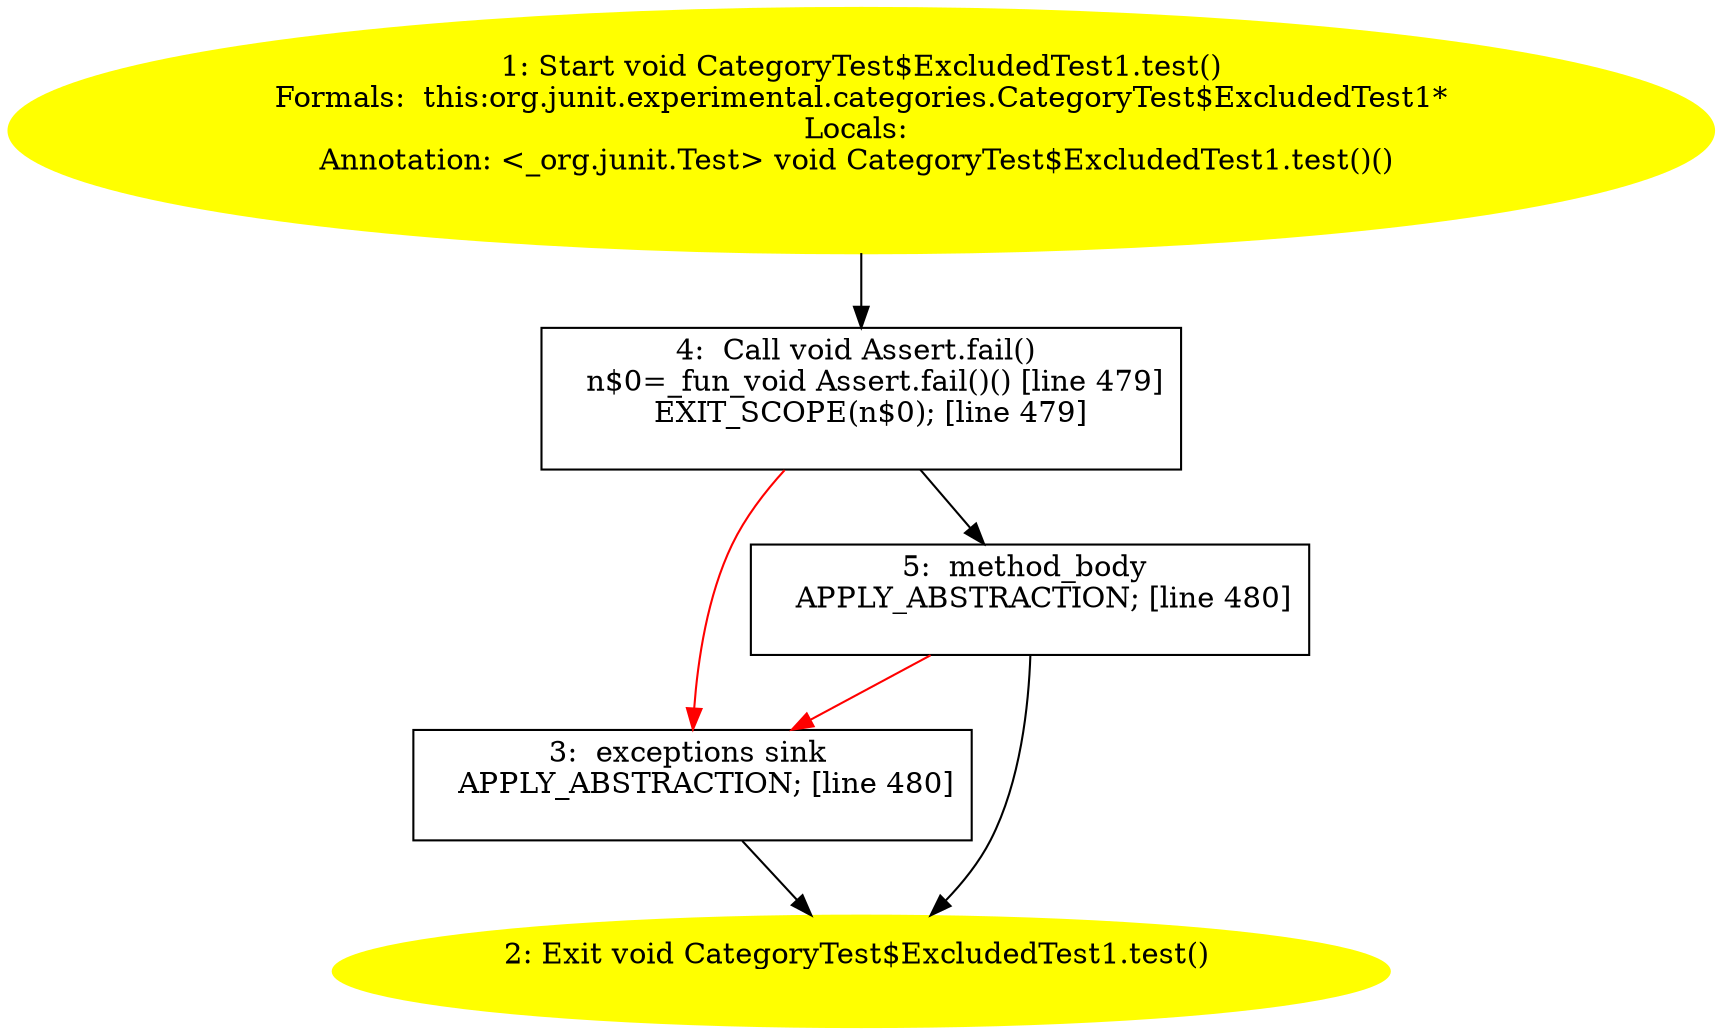 /* @generated */
digraph cfg {
"org.junit.experimental.categories.CategoryTest$ExcludedTest1.test():void.793f20ad02600606fa3b0182db19b493_1" [label="1: Start void CategoryTest$ExcludedTest1.test()\nFormals:  this:org.junit.experimental.categories.CategoryTest$ExcludedTest1*\nLocals: \nAnnotation: <_org.junit.Test> void CategoryTest$ExcludedTest1.test()() \n  " color=yellow style=filled]
	

	 "org.junit.experimental.categories.CategoryTest$ExcludedTest1.test():void.793f20ad02600606fa3b0182db19b493_1" -> "org.junit.experimental.categories.CategoryTest$ExcludedTest1.test():void.793f20ad02600606fa3b0182db19b493_4" ;
"org.junit.experimental.categories.CategoryTest$ExcludedTest1.test():void.793f20ad02600606fa3b0182db19b493_2" [label="2: Exit void CategoryTest$ExcludedTest1.test() \n  " color=yellow style=filled]
	

"org.junit.experimental.categories.CategoryTest$ExcludedTest1.test():void.793f20ad02600606fa3b0182db19b493_3" [label="3:  exceptions sink \n   APPLY_ABSTRACTION; [line 480]\n " shape="box"]
	

	 "org.junit.experimental.categories.CategoryTest$ExcludedTest1.test():void.793f20ad02600606fa3b0182db19b493_3" -> "org.junit.experimental.categories.CategoryTest$ExcludedTest1.test():void.793f20ad02600606fa3b0182db19b493_2" ;
"org.junit.experimental.categories.CategoryTest$ExcludedTest1.test():void.793f20ad02600606fa3b0182db19b493_4" [label="4:  Call void Assert.fail() \n   n$0=_fun_void Assert.fail()() [line 479]\n  EXIT_SCOPE(n$0); [line 479]\n " shape="box"]
	

	 "org.junit.experimental.categories.CategoryTest$ExcludedTest1.test():void.793f20ad02600606fa3b0182db19b493_4" -> "org.junit.experimental.categories.CategoryTest$ExcludedTest1.test():void.793f20ad02600606fa3b0182db19b493_5" ;
	 "org.junit.experimental.categories.CategoryTest$ExcludedTest1.test():void.793f20ad02600606fa3b0182db19b493_4" -> "org.junit.experimental.categories.CategoryTest$ExcludedTest1.test():void.793f20ad02600606fa3b0182db19b493_3" [color="red" ];
"org.junit.experimental.categories.CategoryTest$ExcludedTest1.test():void.793f20ad02600606fa3b0182db19b493_5" [label="5:  method_body \n   APPLY_ABSTRACTION; [line 480]\n " shape="box"]
	

	 "org.junit.experimental.categories.CategoryTest$ExcludedTest1.test():void.793f20ad02600606fa3b0182db19b493_5" -> "org.junit.experimental.categories.CategoryTest$ExcludedTest1.test():void.793f20ad02600606fa3b0182db19b493_2" ;
	 "org.junit.experimental.categories.CategoryTest$ExcludedTest1.test():void.793f20ad02600606fa3b0182db19b493_5" -> "org.junit.experimental.categories.CategoryTest$ExcludedTest1.test():void.793f20ad02600606fa3b0182db19b493_3" [color="red" ];
}
